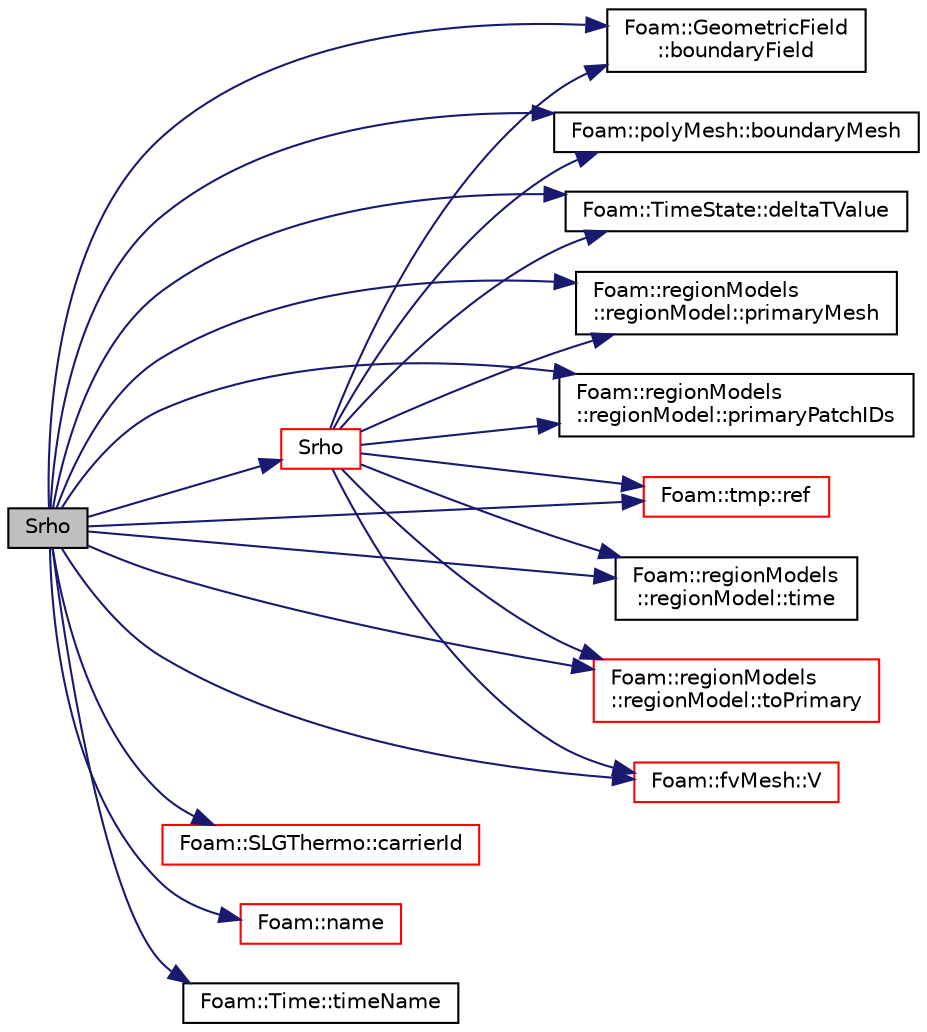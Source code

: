 digraph "Srho"
{
  bgcolor="transparent";
  edge [fontname="Helvetica",fontsize="10",labelfontname="Helvetica",labelfontsize="10"];
  node [fontname="Helvetica",fontsize="10",shape=record];
  rankdir="LR";
  Node1 [label="Srho",height=0.2,width=0.4,color="black", fillcolor="grey75", style="filled", fontcolor="black"];
  Node1 -> Node2 [color="midnightblue",fontsize="10",style="solid",fontname="Helvetica"];
  Node2 [label="Foam::GeometricField\l::boundaryField",height=0.2,width=0.4,color="black",URL="$a00937.html#a6987ef31fb532d0fc43c84eca14fe558",tooltip="Return const-reference to the boundary field. "];
  Node1 -> Node3 [color="midnightblue",fontsize="10",style="solid",fontname="Helvetica"];
  Node3 [label="Foam::polyMesh::boundaryMesh",height=0.2,width=0.4,color="black",URL="$a01959.html#a6b7f5ba89250dbd7a1c6c7860ab60fe3",tooltip="Return boundary mesh. "];
  Node1 -> Node4 [color="midnightblue",fontsize="10",style="solid",fontname="Helvetica"];
  Node4 [label="Foam::SLGThermo::carrierId",height=0.2,width=0.4,color="red",URL="$a02413.html#a288158c61b8136db0b1b5096c37c2638",tooltip="Index of carrier component. "];
  Node1 -> Node5 [color="midnightblue",fontsize="10",style="solid",fontname="Helvetica"];
  Node5 [label="Foam::TimeState::deltaTValue",height=0.2,width=0.4,color="black",URL="$a02706.html#a1508533903ff59ee99b4f85c41bb6ad5",tooltip="Return time step value. "];
  Node1 -> Node6 [color="midnightblue",fontsize="10",style="solid",fontname="Helvetica"];
  Node6 [label="Foam::name",height=0.2,width=0.4,color="red",URL="$a10909.html#adcb0df2bd4953cb6bb390272d8263c3a",tooltip="Return a string representation of a complex. "];
  Node1 -> Node7 [color="midnightblue",fontsize="10",style="solid",fontname="Helvetica"];
  Node7 [label="Foam::regionModels\l::regionModel::primaryMesh",height=0.2,width=0.4,color="black",URL="$a02191.html#a3f74d6f26fb409562d28d2365d1bbf12",tooltip="Return the reference to the primary mesh database. "];
  Node1 -> Node8 [color="midnightblue",fontsize="10",style="solid",fontname="Helvetica"];
  Node8 [label="Foam::regionModels\l::regionModel::primaryPatchIDs",height=0.2,width=0.4,color="black",URL="$a02191.html#a9fb95967ef5e21a0b2fe85ebff227715",tooltip="Return the list of patch IDs on the primary region coupled. "];
  Node1 -> Node9 [color="midnightblue",fontsize="10",style="solid",fontname="Helvetica"];
  Node9 [label="Foam::tmp::ref",height=0.2,width=0.4,color="red",URL="$a02711.html#af16202cc9b8e931206cfceb8d9779bb2",tooltip="Return non-const reference or generate a fatal error. "];
  Node1 -> Node10 [color="midnightblue",fontsize="10",style="solid",fontname="Helvetica"];
  Node10 [label="Srho",height=0.2,width=0.4,color="red",URL="$a02689.html#a0d934b56b1d65fceffbe07a692719aa2",tooltip="Return total mass source - Eulerian phase only. "];
  Node10 -> Node2 [color="midnightblue",fontsize="10",style="solid",fontname="Helvetica"];
  Node10 -> Node3 [color="midnightblue",fontsize="10",style="solid",fontname="Helvetica"];
  Node10 -> Node5 [color="midnightblue",fontsize="10",style="solid",fontname="Helvetica"];
  Node10 -> Node7 [color="midnightblue",fontsize="10",style="solid",fontname="Helvetica"];
  Node10 -> Node8 [color="midnightblue",fontsize="10",style="solid",fontname="Helvetica"];
  Node10 -> Node9 [color="midnightblue",fontsize="10",style="solid",fontname="Helvetica"];
  Node10 -> Node11 [color="midnightblue",fontsize="10",style="solid",fontname="Helvetica"];
  Node11 [label="Foam::regionModels\l::regionModel::time",height=0.2,width=0.4,color="black",URL="$a02191.html#ab5a56b597db315d880e81c09a4341244",tooltip="Return the reference to the time database. "];
  Node10 -> Node12 [color="midnightblue",fontsize="10",style="solid",fontname="Helvetica"];
  Node12 [label="Foam::regionModels\l::regionModel::toPrimary",height=0.2,width=0.4,color="red",URL="$a02191.html#a884fb1f002b31a955ba9772581aab6be",tooltip="Convert a local region field to the primary region. "];
  Node10 -> Node13 [color="midnightblue",fontsize="10",style="solid",fontname="Helvetica"];
  Node13 [label="Foam::fvMesh::V",height=0.2,width=0.4,color="red",URL="$a00892.html#a27cd86423696afe77220320c31fba00c",tooltip="Return cell volumes. "];
  Node1 -> Node11 [color="midnightblue",fontsize="10",style="solid",fontname="Helvetica"];
  Node1 -> Node14 [color="midnightblue",fontsize="10",style="solid",fontname="Helvetica"];
  Node14 [label="Foam::Time::timeName",height=0.2,width=0.4,color="black",URL="$a02697.html#a5ae6a110de1b22323e19a46943c7f0c1",tooltip="Return time name of given scalar time. "];
  Node1 -> Node12 [color="midnightblue",fontsize="10",style="solid",fontname="Helvetica"];
  Node1 -> Node13 [color="midnightblue",fontsize="10",style="solid",fontname="Helvetica"];
}
